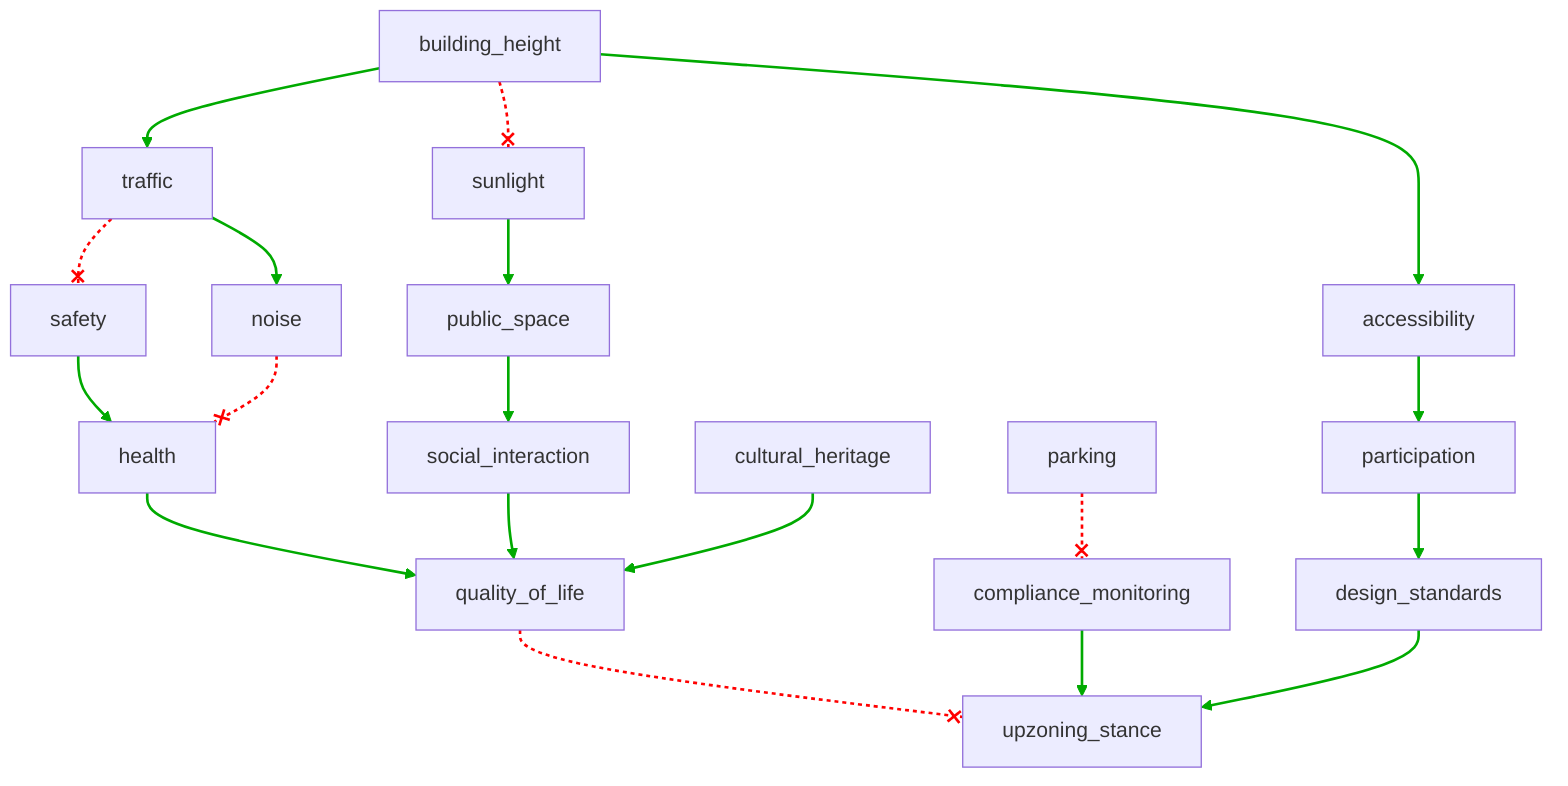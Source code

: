 flowchart TD
n1[building_height]
n2[traffic]
n3[sunlight]
n4[accessibility]
n5[public_space]
n6[parking]
n7[participation]
n8[safety]
n9[noise]
n10[health]
n11[social_interaction]
n12[cultural_heritage]
n13[quality_of_life]
n14[compliance_monitoring]
n15[design_standards]
n16[upzoning_stance]
n1 --> n2
n1 --x n3
n1 --> n4
n2 --x n8
n2 --> n9
n3 --> n5
n4 --> n7
n5 --> n11
n6 --x n14
n7 --> n15
n8 --> n10
n9 --x n10
n10 --> n13
n11 --> n13
n12 --> n13
n13 --x n16
n14 --> n16
n15 --> n16
linkStyle 0 stroke:#00AA00,stroke-width:2px
linkStyle 1 stroke:#FF0000,stroke-dasharray:3,stroke-width:2px
linkStyle 2 stroke:#00AA00,stroke-width:2px
linkStyle 3 stroke:#FF0000,stroke-dasharray:3,stroke-width:2px
linkStyle 4 stroke:#00AA00,stroke-width:2px
linkStyle 5 stroke:#00AA00,stroke-width:2px
linkStyle 6 stroke:#00AA00,stroke-width:2px
linkStyle 7 stroke:#00AA00,stroke-width:2px
linkStyle 8 stroke:#FF0000,stroke-dasharray:3,stroke-width:2px
linkStyle 9 stroke:#00AA00,stroke-width:2px
linkStyle 10 stroke:#00AA00,stroke-width:2px
linkStyle 11 stroke:#FF0000,stroke-dasharray:3,stroke-width:2px
linkStyle 12 stroke:#00AA00,stroke-width:2px
linkStyle 13 stroke:#00AA00,stroke-width:2px
linkStyle 14 stroke:#00AA00,stroke-width:2px
linkStyle 15 stroke:#FF0000,stroke-dasharray:3,stroke-width:2px
linkStyle 16 stroke:#00AA00,stroke-width:2px
linkStyle 17 stroke:#00AA00,stroke-width:2px